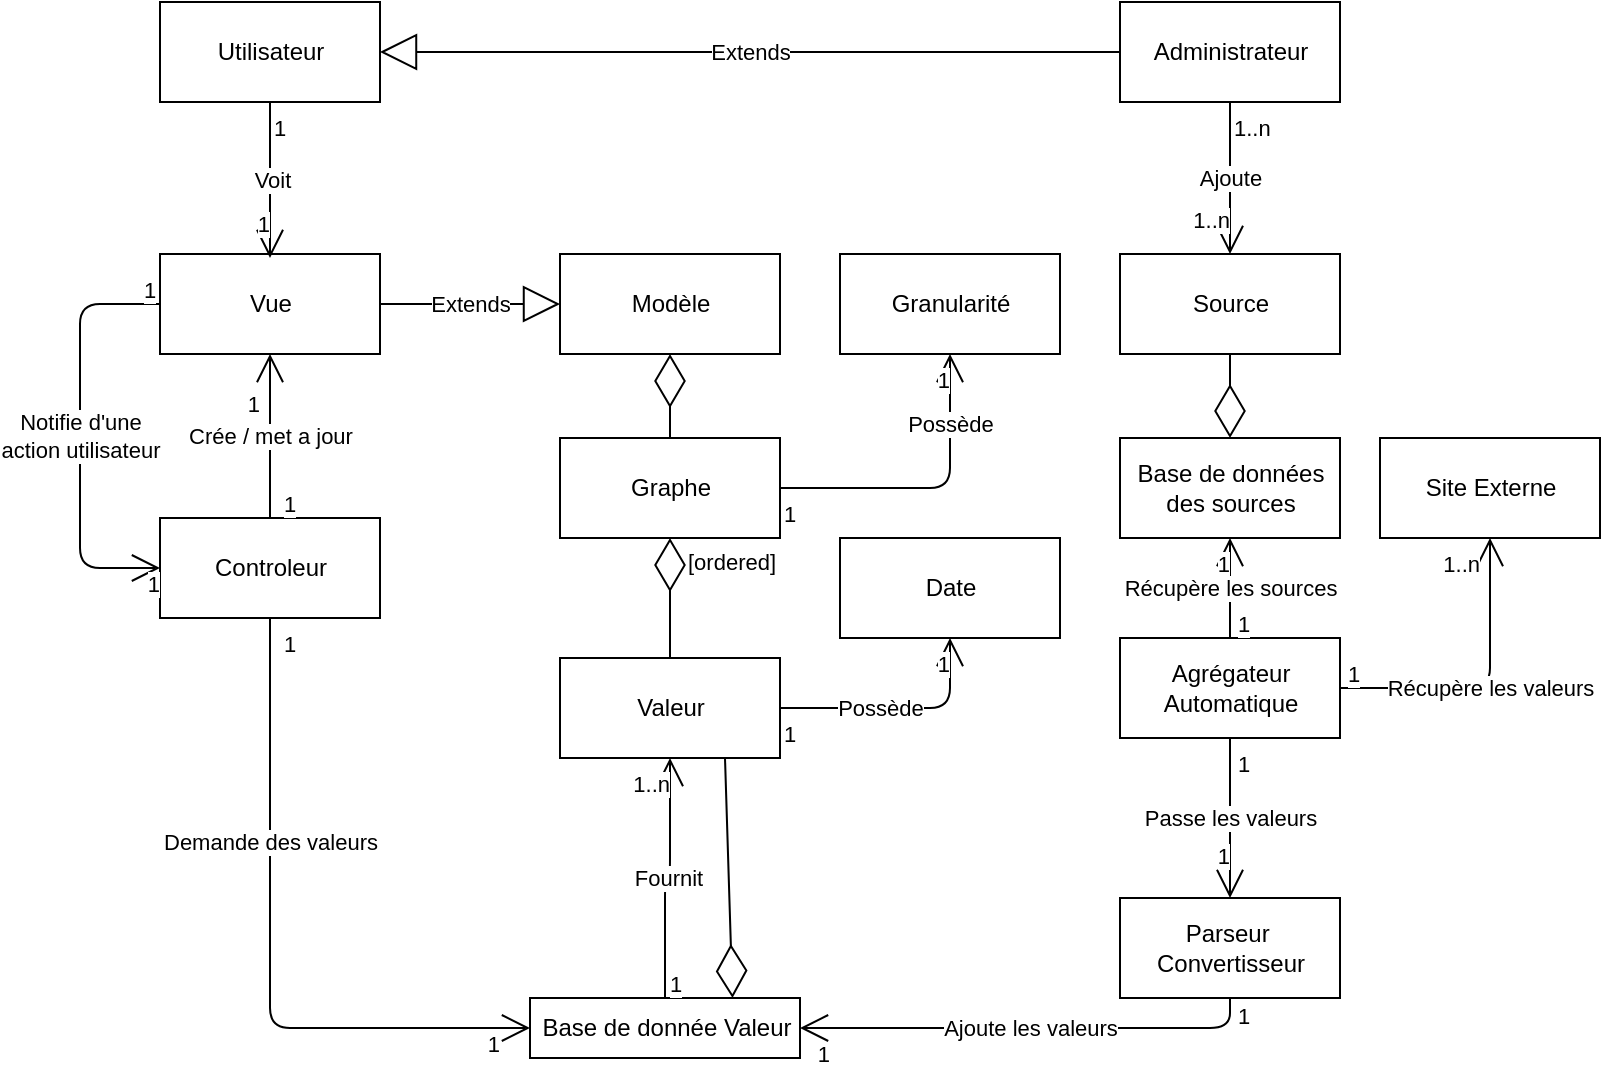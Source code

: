 <mxfile version="13.9.9" type="device"><diagram id="GFxGD5KFBWbqL9UgMyXw" name="Page-1"><mxGraphModel dx="981" dy="567" grid="1" gridSize="10" guides="1" tooltips="1" connect="1" arrows="1" fold="1" page="1" pageScale="1" pageWidth="827" pageHeight="1169" math="0" shadow="0"><root><mxCell id="0"/><mxCell id="1" parent="0"/><mxCell id="eNFTqTjKQL047pKFlf_A-29" value="" style="text;strokeColor=none;fillColor=none;align=left;verticalAlign=middle;spacingTop=-1;spacingLeft=4;spacingRight=4;rotatable=0;labelPosition=right;points=[];portConstraint=eastwest;" parent="1" vertex="1"><mxGeometry x="360" y="400" width="20" height="14" as="geometry"/></mxCell><mxCell id="eNFTqTjKQL047pKFlf_A-44" value="Extends" style="endArrow=block;endSize=16;endFill=0;html=1;entryX=1;entryY=0.5;entryDx=0;entryDy=0;exitX=0;exitY=0.5;exitDx=0;exitDy=0;" parent="1" source="xnV7hKxdebADK_4txzZh-17" edge="1" target="xnV7hKxdebADK_4txzZh-18"><mxGeometry width="160" relative="1" as="geometry"><mxPoint x="498.08" y="35.542" as="sourcePoint"/><mxPoint x="220" y="46.5" as="targetPoint"/></mxGeometry></mxCell><mxCell id="xnV7hKxdebADK_4txzZh-13" value="Extends" style="endArrow=block;endSize=16;endFill=0;html=1;entryX=0;entryY=0.5;entryDx=0;entryDy=0;exitX=1;exitY=0.5;exitDx=0;exitDy=0;" edge="1" parent="1" source="xnV7hKxdebADK_4txzZh-19" target="xnV7hKxdebADK_4txzZh-20"><mxGeometry width="160" relative="1" as="geometry"><mxPoint x="220" y="173" as="sourcePoint"/><mxPoint x="330" y="173" as="targetPoint"/></mxGeometry></mxCell><mxCell id="xnV7hKxdebADK_4txzZh-15" value="" style="endArrow=diamondThin;endFill=0;endSize=24;html=1;entryX=0.5;entryY=1;entryDx=0;entryDy=0;exitX=0.5;exitY=0;exitDx=0;exitDy=0;" edge="1" parent="1" source="xnV7hKxdebADK_4txzZh-21" target="xnV7hKxdebADK_4txzZh-20"><mxGeometry width="160" relative="1" as="geometry"><mxPoint x="410" y="250" as="sourcePoint"/><mxPoint x="410" y="190" as="targetPoint"/></mxGeometry></mxCell><mxCell id="xnV7hKxdebADK_4txzZh-16" value="" style="endArrow=diamondThin;endFill=0;endSize=24;html=1;entryX=0.5;entryY=1;entryDx=0;entryDy=0;exitX=0.5;exitY=0;exitDx=0;exitDy=0;" edge="1" parent="1" source="xnV7hKxdebADK_4txzZh-23" target="xnV7hKxdebADK_4txzZh-21"><mxGeometry width="160" relative="1" as="geometry"><mxPoint x="420" y="420" as="sourcePoint"/><mxPoint x="410" y="300" as="targetPoint"/></mxGeometry></mxCell><mxCell id="xnV7hKxdebADK_4txzZh-17" value="Administrateur" style="html=1;" vertex="1" parent="1"><mxGeometry x="560" y="22" width="110" height="50" as="geometry"/></mxCell><mxCell id="xnV7hKxdebADK_4txzZh-18" value="Utilisateur" style="html=1;" vertex="1" parent="1"><mxGeometry x="80" y="22" width="110" height="50" as="geometry"/></mxCell><mxCell id="xnV7hKxdebADK_4txzZh-19" value="Vue" style="html=1;" vertex="1" parent="1"><mxGeometry x="80" y="148" width="110" height="50" as="geometry"/></mxCell><mxCell id="xnV7hKxdebADK_4txzZh-20" value="Modèle" style="html=1;" vertex="1" parent="1"><mxGeometry x="280" y="148" width="110" height="50" as="geometry"/></mxCell><mxCell id="xnV7hKxdebADK_4txzZh-21" value="Graphe" style="html=1;" vertex="1" parent="1"><mxGeometry x="280" y="240" width="110" height="50" as="geometry"/></mxCell><mxCell id="xnV7hKxdebADK_4txzZh-23" value="Valeur" style="html=1;" vertex="1" parent="1"><mxGeometry x="280" y="350" width="110" height="50" as="geometry"/></mxCell><mxCell id="xnV7hKxdebADK_4txzZh-24" value="Date" style="html=1;" vertex="1" parent="1"><mxGeometry x="420" y="290" width="110" height="50" as="geometry"/></mxCell><mxCell id="xnV7hKxdebADK_4txzZh-25" value="Granularité" style="html=1;fontStyle=0" vertex="1" parent="1"><mxGeometry x="420" y="148" width="110" height="50" as="geometry"/></mxCell><mxCell id="xnV7hKxdebADK_4txzZh-29" value="Possède" style="endArrow=open;html=1;endSize=12;startArrow=none;startSize=14;startFill=0;edgeStyle=orthogonalEdgeStyle;entryX=0.5;entryY=1;entryDx=0;entryDy=0;exitX=1;exitY=0.5;exitDx=0;exitDy=0;" edge="1" parent="1" source="xnV7hKxdebADK_4txzZh-23" target="xnV7hKxdebADK_4txzZh-24"><mxGeometry x="-0.167" relative="1" as="geometry"><mxPoint x="420" y="490" as="sourcePoint"/><mxPoint x="580" y="490" as="targetPoint"/><mxPoint as="offset"/></mxGeometry></mxCell><mxCell id="xnV7hKxdebADK_4txzZh-30" value="1" style="edgeLabel;resizable=0;html=1;align=left;verticalAlign=top;" connectable="0" vertex="1" parent="xnV7hKxdebADK_4txzZh-29"><mxGeometry x="-1" relative="1" as="geometry"/></mxCell><mxCell id="xnV7hKxdebADK_4txzZh-31" value="1" style="edgeLabel;resizable=0;html=1;align=right;verticalAlign=top;" connectable="0" vertex="1" parent="xnV7hKxdebADK_4txzZh-29"><mxGeometry x="1" relative="1" as="geometry"/></mxCell><mxCell id="xnV7hKxdebADK_4txzZh-32" value="Possède" style="endArrow=open;html=1;endSize=12;startArrow=none;startSize=14;startFill=0;edgeStyle=orthogonalEdgeStyle;entryX=0.5;entryY=1;entryDx=0;entryDy=0;exitX=1;exitY=0.5;exitDx=0;exitDy=0;" edge="1" parent="1" source="xnV7hKxdebADK_4txzZh-21" target="xnV7hKxdebADK_4txzZh-25"><mxGeometry x="0.549" relative="1" as="geometry"><mxPoint x="475" y="320" as="sourcePoint"/><mxPoint x="630" y="320" as="targetPoint"/><mxPoint as="offset"/></mxGeometry></mxCell><mxCell id="xnV7hKxdebADK_4txzZh-33" value="1" style="edgeLabel;resizable=0;html=1;align=left;verticalAlign=top;" connectable="0" vertex="1" parent="xnV7hKxdebADK_4txzZh-32"><mxGeometry x="-1" relative="1" as="geometry"/></mxCell><mxCell id="xnV7hKxdebADK_4txzZh-34" value="1" style="edgeLabel;resizable=0;html=1;align=right;verticalAlign=top;" connectable="0" vertex="1" parent="xnV7hKxdebADK_4txzZh-32"><mxGeometry x="1" relative="1" as="geometry"/></mxCell><mxCell id="xnV7hKxdebADK_4txzZh-35" value="Voit" style="endArrow=open;html=1;endSize=12;startArrow=none;startSize=14;startFill=0;edgeStyle=orthogonalEdgeStyle;exitX=0.5;exitY=1;exitDx=0;exitDy=0;" edge="1" parent="1" source="xnV7hKxdebADK_4txzZh-18"><mxGeometry relative="1" as="geometry"><mxPoint x="120" y="260" as="sourcePoint"/><mxPoint x="135" y="150" as="targetPoint"/></mxGeometry></mxCell><mxCell id="xnV7hKxdebADK_4txzZh-36" value="1" style="edgeLabel;resizable=0;html=1;align=left;verticalAlign=top;" connectable="0" vertex="1" parent="xnV7hKxdebADK_4txzZh-35"><mxGeometry x="-1" relative="1" as="geometry"/></mxCell><mxCell id="xnV7hKxdebADK_4txzZh-37" value="1" style="edgeLabel;resizable=0;html=1;align=right;verticalAlign=top;" connectable="0" vertex="1" parent="xnV7hKxdebADK_4txzZh-35"><mxGeometry x="1" relative="1" as="geometry"><mxPoint y="-30.33" as="offset"/></mxGeometry></mxCell><mxCell id="xnV7hKxdebADK_4txzZh-38" value="Controleur" style="html=1;" vertex="1" parent="1"><mxGeometry x="80" y="280" width="110" height="50" as="geometry"/></mxCell><mxCell id="xnV7hKxdebADK_4txzZh-39" value="Base de donnée Valeur" style="html=1;" vertex="1" parent="1"><mxGeometry x="265" y="520" width="135" height="30" as="geometry"/></mxCell><mxCell id="xnV7hKxdebADK_4txzZh-40" value="Fournit" style="endArrow=open;html=1;endSize=12;startArrow=none;startSize=14;startFill=0;edgeStyle=orthogonalEdgeStyle;entryX=0.5;entryY=1;entryDx=0;entryDy=0;exitX=0.5;exitY=0;exitDx=0;exitDy=0;" edge="1" parent="1" source="xnV7hKxdebADK_4txzZh-39" target="xnV7hKxdebADK_4txzZh-23"><mxGeometry relative="1" as="geometry"><mxPoint x="475" y="395" as="sourcePoint"/><mxPoint x="630" y="395" as="targetPoint"/></mxGeometry></mxCell><mxCell id="xnV7hKxdebADK_4txzZh-41" value="1" style="edgeLabel;resizable=0;html=1;align=left;verticalAlign=top;" connectable="0" vertex="1" parent="xnV7hKxdebADK_4txzZh-40"><mxGeometry x="-1" relative="1" as="geometry"><mxPoint y="-20" as="offset"/></mxGeometry></mxCell><mxCell id="xnV7hKxdebADK_4txzZh-42" value="1..n" style="edgeLabel;resizable=0;html=1;align=right;verticalAlign=top;" connectable="0" vertex="1" parent="xnV7hKxdebADK_4txzZh-40"><mxGeometry x="1" relative="1" as="geometry"/></mxCell><mxCell id="xnV7hKxdebADK_4txzZh-43" value="Crée / met a jour" style="endArrow=open;html=1;endSize=12;startArrow=none;startSize=14;startFill=0;edgeStyle=orthogonalEdgeStyle;exitX=0.5;exitY=0;exitDx=0;exitDy=0;entryX=0.5;entryY=1;entryDx=0;entryDy=0;" edge="1" parent="1" source="xnV7hKxdebADK_4txzZh-38" target="xnV7hKxdebADK_4txzZh-19"><mxGeometry relative="1" as="geometry"><mxPoint x="120" y="346" as="sourcePoint"/><mxPoint x="120" y="424" as="targetPoint"/></mxGeometry></mxCell><mxCell id="xnV7hKxdebADK_4txzZh-44" value="1" style="edgeLabel;resizable=0;html=1;align=left;verticalAlign=top;" connectable="0" vertex="1" parent="xnV7hKxdebADK_4txzZh-43"><mxGeometry x="-1" relative="1" as="geometry"><mxPoint x="5" y="-20" as="offset"/></mxGeometry></mxCell><mxCell id="xnV7hKxdebADK_4txzZh-45" value="1" style="edgeLabel;resizable=0;html=1;align=right;verticalAlign=top;" connectable="0" vertex="1" parent="xnV7hKxdebADK_4txzZh-43"><mxGeometry x="1" relative="1" as="geometry"><mxPoint x="-5" y="11.67" as="offset"/></mxGeometry></mxCell><mxCell id="xnV7hKxdebADK_4txzZh-46" value="Notifie d'une &lt;br&gt;action utilisateur" style="endArrow=open;html=1;endSize=12;startArrow=none;startSize=14;startFill=0;edgeStyle=orthogonalEdgeStyle;exitX=0;exitY=0.5;exitDx=0;exitDy=0;entryX=0;entryY=0.5;entryDx=0;entryDy=0;" edge="1" parent="1" source="xnV7hKxdebADK_4txzZh-19" target="xnV7hKxdebADK_4txzZh-38"><mxGeometry relative="1" as="geometry"><mxPoint x="10" y="180" as="sourcePoint"/><mxPoint x="10" y="262" as="targetPoint"/><Array as="points"><mxPoint x="40" y="173"/><mxPoint x="40" y="305"/></Array></mxGeometry></mxCell><mxCell id="xnV7hKxdebADK_4txzZh-47" value="1" style="edgeLabel;resizable=0;html=1;align=left;verticalAlign=top;" connectable="0" vertex="1" parent="xnV7hKxdebADK_4txzZh-46"><mxGeometry x="-1" relative="1" as="geometry"><mxPoint x="-10" y="-20" as="offset"/></mxGeometry></mxCell><mxCell id="xnV7hKxdebADK_4txzZh-48" value="1" style="edgeLabel;resizable=0;html=1;align=right;verticalAlign=top;" connectable="0" vertex="1" parent="xnV7hKxdebADK_4txzZh-46"><mxGeometry x="1" relative="1" as="geometry"><mxPoint y="-5" as="offset"/></mxGeometry></mxCell><mxCell id="xnV7hKxdebADK_4txzZh-52" value="Demande des valeurs" style="endArrow=open;html=1;endSize=12;startArrow=none;startSize=14;startFill=0;edgeStyle=orthogonalEdgeStyle;exitX=0.5;exitY=1;exitDx=0;exitDy=0;entryX=0;entryY=0.5;entryDx=0;entryDy=0;" edge="1" parent="1" source="xnV7hKxdebADK_4txzZh-38" target="xnV7hKxdebADK_4txzZh-39"><mxGeometry x="-0.333" relative="1" as="geometry"><mxPoint x="170" y="344" as="sourcePoint"/><mxPoint x="170" y="426" as="targetPoint"/><mxPoint as="offset"/></mxGeometry></mxCell><mxCell id="xnV7hKxdebADK_4txzZh-53" value="1" style="edgeLabel;resizable=0;html=1;align=left;verticalAlign=top;" connectable="0" vertex="1" parent="xnV7hKxdebADK_4txzZh-52"><mxGeometry x="-1" relative="1" as="geometry"><mxPoint x="5" as="offset"/></mxGeometry></mxCell><mxCell id="xnV7hKxdebADK_4txzZh-54" value="1" style="edgeLabel;resizable=0;html=1;align=right;verticalAlign=top;" connectable="0" vertex="1" parent="xnV7hKxdebADK_4txzZh-52"><mxGeometry x="1" relative="1" as="geometry"><mxPoint x="-15" y="-5" as="offset"/></mxGeometry></mxCell><mxCell id="xnV7hKxdebADK_4txzZh-55" value="Base de données&lt;br&gt;des sources" style="html=1;fontStyle=0" vertex="1" parent="1"><mxGeometry x="560" y="240" width="110" height="50" as="geometry"/></mxCell><mxCell id="xnV7hKxdebADK_4txzZh-56" value="Source" style="html=1;fontStyle=0" vertex="1" parent="1"><mxGeometry x="560" y="148" width="110" height="50" as="geometry"/></mxCell><mxCell id="xnV7hKxdebADK_4txzZh-57" value="Ajoute" style="endArrow=open;html=1;endSize=12;startArrow=none;startSize=14;startFill=0;edgeStyle=orthogonalEdgeStyle;exitX=0.5;exitY=1;exitDx=0;exitDy=0;entryX=0.5;entryY=0;entryDx=0;entryDy=0;" edge="1" parent="1" source="xnV7hKxdebADK_4txzZh-17" target="xnV7hKxdebADK_4txzZh-56"><mxGeometry relative="1" as="geometry"><mxPoint x="510" y="100" as="sourcePoint"/><mxPoint x="510" y="178" as="targetPoint"/></mxGeometry></mxCell><mxCell id="xnV7hKxdebADK_4txzZh-58" value="1..n" style="edgeLabel;resizable=0;html=1;align=left;verticalAlign=top;" connectable="0" vertex="1" parent="xnV7hKxdebADK_4txzZh-57"><mxGeometry x="-1" relative="1" as="geometry"/></mxCell><mxCell id="xnV7hKxdebADK_4txzZh-59" value="1..n" style="edgeLabel;resizable=0;html=1;align=right;verticalAlign=top;" connectable="0" vertex="1" parent="xnV7hKxdebADK_4txzZh-57"><mxGeometry x="1" relative="1" as="geometry"><mxPoint y="-30.33" as="offset"/></mxGeometry></mxCell><mxCell id="xnV7hKxdebADK_4txzZh-60" value="" style="endArrow=diamondThin;endFill=0;endSize=24;html=1;entryX=0.5;entryY=0;entryDx=0;entryDy=0;exitX=0.5;exitY=1;exitDx=0;exitDy=0;" edge="1" parent="1" source="xnV7hKxdebADK_4txzZh-56" target="xnV7hKxdebADK_4txzZh-55"><mxGeometry width="160" relative="1" as="geometry"><mxPoint x="420" y="250.0" as="sourcePoint"/><mxPoint x="420" y="208" as="targetPoint"/></mxGeometry></mxCell><mxCell id="xnV7hKxdebADK_4txzZh-61" value="Agrégateur&lt;br&gt;Automatique" style="html=1;" vertex="1" parent="1"><mxGeometry x="560" y="340" width="110" height="50" as="geometry"/></mxCell><mxCell id="xnV7hKxdebADK_4txzZh-62" value="Récupère les sources" style="endArrow=open;html=1;endSize=12;startArrow=none;startSize=14;startFill=0;edgeStyle=orthogonalEdgeStyle;entryX=0.5;entryY=1;entryDx=0;entryDy=0;exitX=0.5;exitY=0;exitDx=0;exitDy=0;" edge="1" parent="1" source="xnV7hKxdebADK_4txzZh-61" target="xnV7hKxdebADK_4txzZh-55"><mxGeometry relative="1" as="geometry"><mxPoint x="752.5" y="380" as="sourcePoint"/><mxPoint x="837.5" y="380" as="targetPoint"/></mxGeometry></mxCell><mxCell id="xnV7hKxdebADK_4txzZh-63" value="1" style="edgeLabel;resizable=0;html=1;align=left;verticalAlign=top;" connectable="0" vertex="1" parent="xnV7hKxdebADK_4txzZh-62"><mxGeometry x="-1" relative="1" as="geometry"><mxPoint x="2" y="-20" as="offset"/></mxGeometry></mxCell><mxCell id="xnV7hKxdebADK_4txzZh-64" value="1" style="edgeLabel;resizable=0;html=1;align=right;verticalAlign=top;" connectable="0" vertex="1" parent="xnV7hKxdebADK_4txzZh-62"><mxGeometry x="1" relative="1" as="geometry"/></mxCell><mxCell id="xnV7hKxdebADK_4txzZh-65" value="Site Externe" style="html=1;" vertex="1" parent="1"><mxGeometry x="690" y="240" width="110" height="50" as="geometry"/></mxCell><mxCell id="xnV7hKxdebADK_4txzZh-66" value="Récupère les valeurs" style="endArrow=open;html=1;endSize=12;startArrow=none;startSize=14;startFill=0;edgeStyle=orthogonalEdgeStyle;entryX=0.5;entryY=1;entryDx=0;entryDy=0;exitX=1;exitY=0.5;exitDx=0;exitDy=0;" edge="1" parent="1" source="xnV7hKxdebADK_4txzZh-61" target="xnV7hKxdebADK_4txzZh-65"><mxGeometry relative="1" as="geometry"><mxPoint x="835" y="290.0" as="sourcePoint"/><mxPoint x="835" y="208" as="targetPoint"/></mxGeometry></mxCell><mxCell id="xnV7hKxdebADK_4txzZh-67" value="1" style="edgeLabel;resizable=0;html=1;align=left;verticalAlign=top;" connectable="0" vertex="1" parent="xnV7hKxdebADK_4txzZh-66"><mxGeometry x="-1" relative="1" as="geometry"><mxPoint x="2" y="-20" as="offset"/></mxGeometry></mxCell><mxCell id="xnV7hKxdebADK_4txzZh-68" value="1..n" style="edgeLabel;resizable=0;html=1;align=right;verticalAlign=top;" connectable="0" vertex="1" parent="xnV7hKxdebADK_4txzZh-66"><mxGeometry x="1" relative="1" as="geometry"><mxPoint x="-5" as="offset"/></mxGeometry></mxCell><mxCell id="xnV7hKxdebADK_4txzZh-69" value="Parseur&amp;nbsp;&lt;br&gt;Convertisseur" style="html=1;" vertex="1" parent="1"><mxGeometry x="560" y="470" width="110" height="50" as="geometry"/></mxCell><mxCell id="xnV7hKxdebADK_4txzZh-70" value="Passe les valeurs" style="endArrow=open;html=1;endSize=12;startArrow=none;startSize=14;startFill=0;edgeStyle=orthogonalEdgeStyle;entryX=0.5;entryY=0;entryDx=0;entryDy=0;exitX=0.5;exitY=1;exitDx=0;exitDy=0;" edge="1" parent="1" source="xnV7hKxdebADK_4txzZh-61" target="xnV7hKxdebADK_4txzZh-69"><mxGeometry relative="1" as="geometry"><mxPoint x="850" y="315" as="sourcePoint"/><mxPoint x="1010" y="315" as="targetPoint"/></mxGeometry></mxCell><mxCell id="xnV7hKxdebADK_4txzZh-71" value="1" style="edgeLabel;resizable=0;html=1;align=left;verticalAlign=top;" connectable="0" vertex="1" parent="xnV7hKxdebADK_4txzZh-70"><mxGeometry x="-1" relative="1" as="geometry"><mxPoint x="2" as="offset"/></mxGeometry></mxCell><mxCell id="xnV7hKxdebADK_4txzZh-72" value="1" style="edgeLabel;resizable=0;html=1;align=right;verticalAlign=top;" connectable="0" vertex="1" parent="xnV7hKxdebADK_4txzZh-70"><mxGeometry x="1" relative="1" as="geometry"><mxPoint y="-34" as="offset"/></mxGeometry></mxCell><mxCell id="xnV7hKxdebADK_4txzZh-73" value="Ajoute les valeurs" style="endArrow=open;html=1;endSize=12;startArrow=none;startSize=14;startFill=0;edgeStyle=orthogonalEdgeStyle;entryX=1;entryY=0.5;entryDx=0;entryDy=0;exitX=0.5;exitY=1;exitDx=0;exitDy=0;" edge="1" parent="1" source="xnV7hKxdebADK_4txzZh-69" target="xnV7hKxdebADK_4txzZh-39"><mxGeometry relative="1" as="geometry"><mxPoint x="610" y="490" as="sourcePoint"/><mxPoint x="610" y="574" as="targetPoint"/></mxGeometry></mxCell><mxCell id="xnV7hKxdebADK_4txzZh-74" value="1" style="edgeLabel;resizable=0;html=1;align=left;verticalAlign=top;" connectable="0" vertex="1" parent="xnV7hKxdebADK_4txzZh-73"><mxGeometry x="-1" relative="1" as="geometry"><mxPoint x="2" y="-4" as="offset"/></mxGeometry></mxCell><mxCell id="xnV7hKxdebADK_4txzZh-75" value="1" style="edgeLabel;resizable=0;html=1;align=right;verticalAlign=top;" connectable="0" vertex="1" parent="xnV7hKxdebADK_4txzZh-73"><mxGeometry x="1" relative="1" as="geometry"><mxPoint x="15" as="offset"/></mxGeometry></mxCell><mxCell id="xnV7hKxdebADK_4txzZh-76" value="[ordered]" style="edgeLabel;resizable=0;html=1;align=left;verticalAlign=top;" connectable="0" vertex="1" parent="1"><mxGeometry x="360" y="315" as="geometry"><mxPoint x="-18" y="-26" as="offset"/></mxGeometry></mxCell><mxCell id="xnV7hKxdebADK_4txzZh-77" value="" style="endArrow=diamondThin;endFill=0;endSize=24;html=1;exitX=0.75;exitY=1;exitDx=0;exitDy=0;entryX=0.75;entryY=0;entryDx=0;entryDy=0;" edge="1" parent="1" source="xnV7hKxdebADK_4txzZh-23" target="xnV7hKxdebADK_4txzZh-39"><mxGeometry width="160" relative="1" as="geometry"><mxPoint x="390" y="474.0" as="sourcePoint"/><mxPoint x="366" y="500" as="targetPoint"/></mxGeometry></mxCell></root></mxGraphModel></diagram></mxfile>
